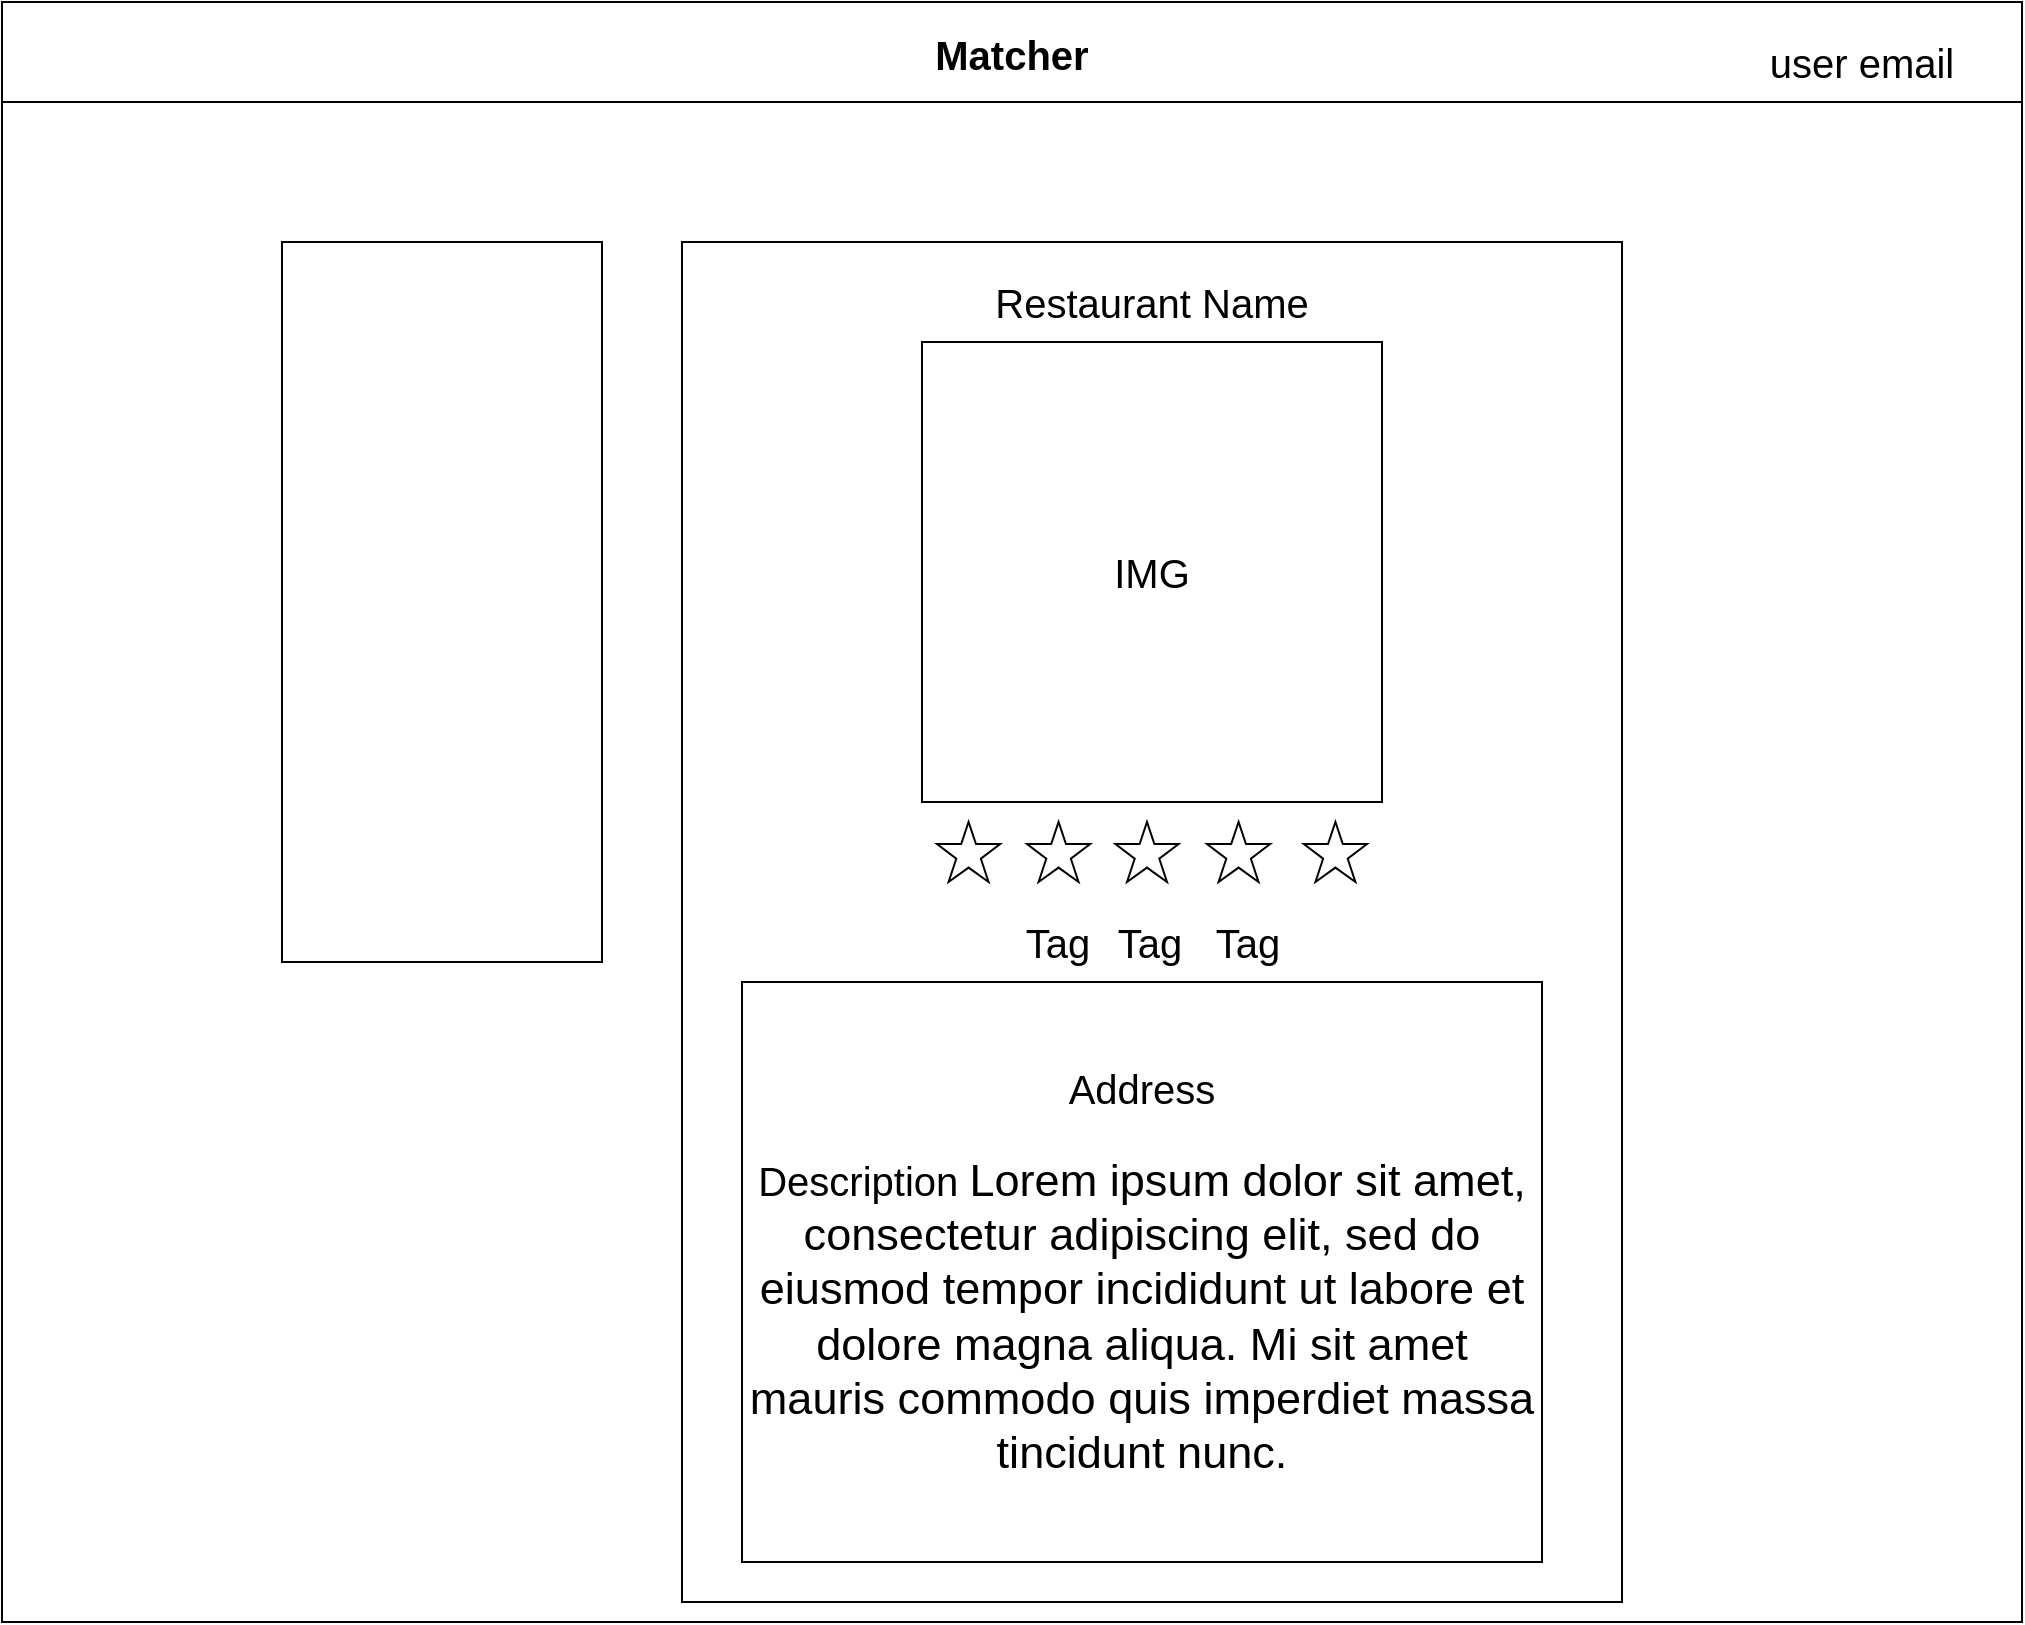 <mxfile version="14.2.3" type="github">
  <diagram id="RcJKbHngvG14IukRQdUl" name="Page-1">
    <mxGraphModel dx="1350" dy="774" grid="1" gridSize="10" guides="1" tooltips="1" connect="1" arrows="1" fold="1" page="1" pageScale="1" pageWidth="850" pageHeight="1100" background="none" math="0" shadow="0">
      <root>
        <mxCell id="0" />
        <mxCell id="1" parent="0" />
        <mxCell id="3YCO89282Kwa_L9P0B6g-5" value="" style="rounded=0;whiteSpace=wrap;html=1;fontSize=20;" parent="1" vertex="1">
          <mxGeometry x="350" y="160" width="470" height="680" as="geometry" />
        </mxCell>
        <mxCell id="3YCO89282Kwa_L9P0B6g-1" value="Matcher" style="swimlane;startSize=50;fontSize=20;" parent="1" vertex="1">
          <mxGeometry x="10" y="40" width="1010" height="810" as="geometry" />
        </mxCell>
        <mxCell id="3YCO89282Kwa_L9P0B6g-2" value="" style="whiteSpace=wrap;html=1;fontSize=20;" parent="3YCO89282Kwa_L9P0B6g-1" vertex="1">
          <mxGeometry x="140" y="120" width="160" height="360" as="geometry" />
        </mxCell>
        <mxCell id="3YCO89282Kwa_L9P0B6g-3" value="user email" style="text;html=1;strokeColor=none;fillColor=none;align=center;verticalAlign=middle;whiteSpace=wrap;rounded=0;fontSize=20;" parent="3YCO89282Kwa_L9P0B6g-1" vertex="1">
          <mxGeometry x="880" y="20" width="100" height="20" as="geometry" />
        </mxCell>
        <mxCell id="AsxjsOO8d4JErveRhFLo-1" value="&lt;p&gt;&lt;span style=&quot;background-color: rgb(255 , 255 , 255)&quot;&gt;Address&lt;/span&gt;&lt;/p&gt;&lt;p&gt;&lt;span style=&quot;background-color: rgb(255 , 255 , 255)&quot;&gt;Description&amp;nbsp;&lt;span style=&quot;font-size: 22.562px&quot;&gt;Lorem ipsum dolor sit amet, consectetur adipiscing elit, sed do eiusmod tempor incididunt ut labore et dolore magna aliqua. Mi sit amet mauris commodo quis imperdiet massa tincidunt nunc.&lt;/span&gt;&lt;/span&gt;&lt;/p&gt;" style="text;html=1;align=center;verticalAlign=middle;whiteSpace=wrap;rounded=0;fontSize=20;strokeColor=#000000;" vertex="1" parent="3YCO89282Kwa_L9P0B6g-1">
          <mxGeometry x="370" y="490" width="400" height="290" as="geometry" />
        </mxCell>
        <mxCell id="3YCO89282Kwa_L9P0B6g-6" value="IMG" style="whiteSpace=wrap;html=1;aspect=fixed;fontSize=20;" parent="1" vertex="1">
          <mxGeometry x="470" y="210" width="230" height="230" as="geometry" />
        </mxCell>
        <mxCell id="3YCO89282Kwa_L9P0B6g-7" value="Restaurant Name" style="text;html=1;strokeColor=none;fillColor=none;align=center;verticalAlign=middle;whiteSpace=wrap;rounded=0;fontSize=20;" parent="1" vertex="1">
          <mxGeometry x="475" y="180" width="220" height="20" as="geometry" />
        </mxCell>
        <mxCell id="3YCO89282Kwa_L9P0B6g-8" value="" style="verticalLabelPosition=bottom;verticalAlign=top;html=1;shape=mxgraph.basic.star;fontSize=20;" parent="1" vertex="1">
          <mxGeometry x="477.5" y="450" width="31.58" height="30" as="geometry" />
        </mxCell>
        <mxCell id="3YCO89282Kwa_L9P0B6g-9" value="" style="verticalLabelPosition=bottom;verticalAlign=top;html=1;shape=mxgraph.basic.star;fontSize=20;" parent="1" vertex="1">
          <mxGeometry x="522.5" y="450" width="31.58" height="30" as="geometry" />
        </mxCell>
        <mxCell id="3YCO89282Kwa_L9P0B6g-10" value="" style="verticalLabelPosition=bottom;verticalAlign=top;html=1;shape=mxgraph.basic.star;fontSize=20;" parent="1" vertex="1">
          <mxGeometry x="566.71" y="450" width="31.58" height="30" as="geometry" />
        </mxCell>
        <mxCell id="3YCO89282Kwa_L9P0B6g-11" value="" style="verticalLabelPosition=bottom;verticalAlign=top;html=1;shape=mxgraph.basic.star;fontSize=20;" parent="1" vertex="1">
          <mxGeometry x="612.5" y="450" width="31.58" height="30" as="geometry" />
        </mxCell>
        <mxCell id="3YCO89282Kwa_L9P0B6g-12" value="" style="verticalLabelPosition=bottom;verticalAlign=top;html=1;shape=mxgraph.basic.star;fontSize=20;" parent="1" vertex="1">
          <mxGeometry x="660.92" y="450" width="31.58" height="30" as="geometry" />
        </mxCell>
        <mxCell id="3YCO89282Kwa_L9P0B6g-27" value="Tag" style="text;html=1;strokeColor=none;fillColor=none;align=center;verticalAlign=middle;whiteSpace=wrap;rounded=0;fontSize=20;" parent="1" vertex="1">
          <mxGeometry x="517.5" y="500" width="40" height="20" as="geometry" />
        </mxCell>
        <mxCell id="3YCO89282Kwa_L9P0B6g-28" value="Tag" style="text;html=1;strokeColor=none;fillColor=none;align=center;verticalAlign=middle;whiteSpace=wrap;rounded=0;fontSize=20;" parent="1" vertex="1">
          <mxGeometry x="564.08" y="500" width="40" height="20" as="geometry" />
        </mxCell>
        <mxCell id="3YCO89282Kwa_L9P0B6g-29" value="Tag" style="text;html=1;strokeColor=none;fillColor=none;align=center;verticalAlign=middle;whiteSpace=wrap;rounded=0;fontSize=20;" parent="1" vertex="1">
          <mxGeometry x="612.5" y="500" width="40" height="20" as="geometry" />
        </mxCell>
      </root>
    </mxGraphModel>
  </diagram>
</mxfile>
